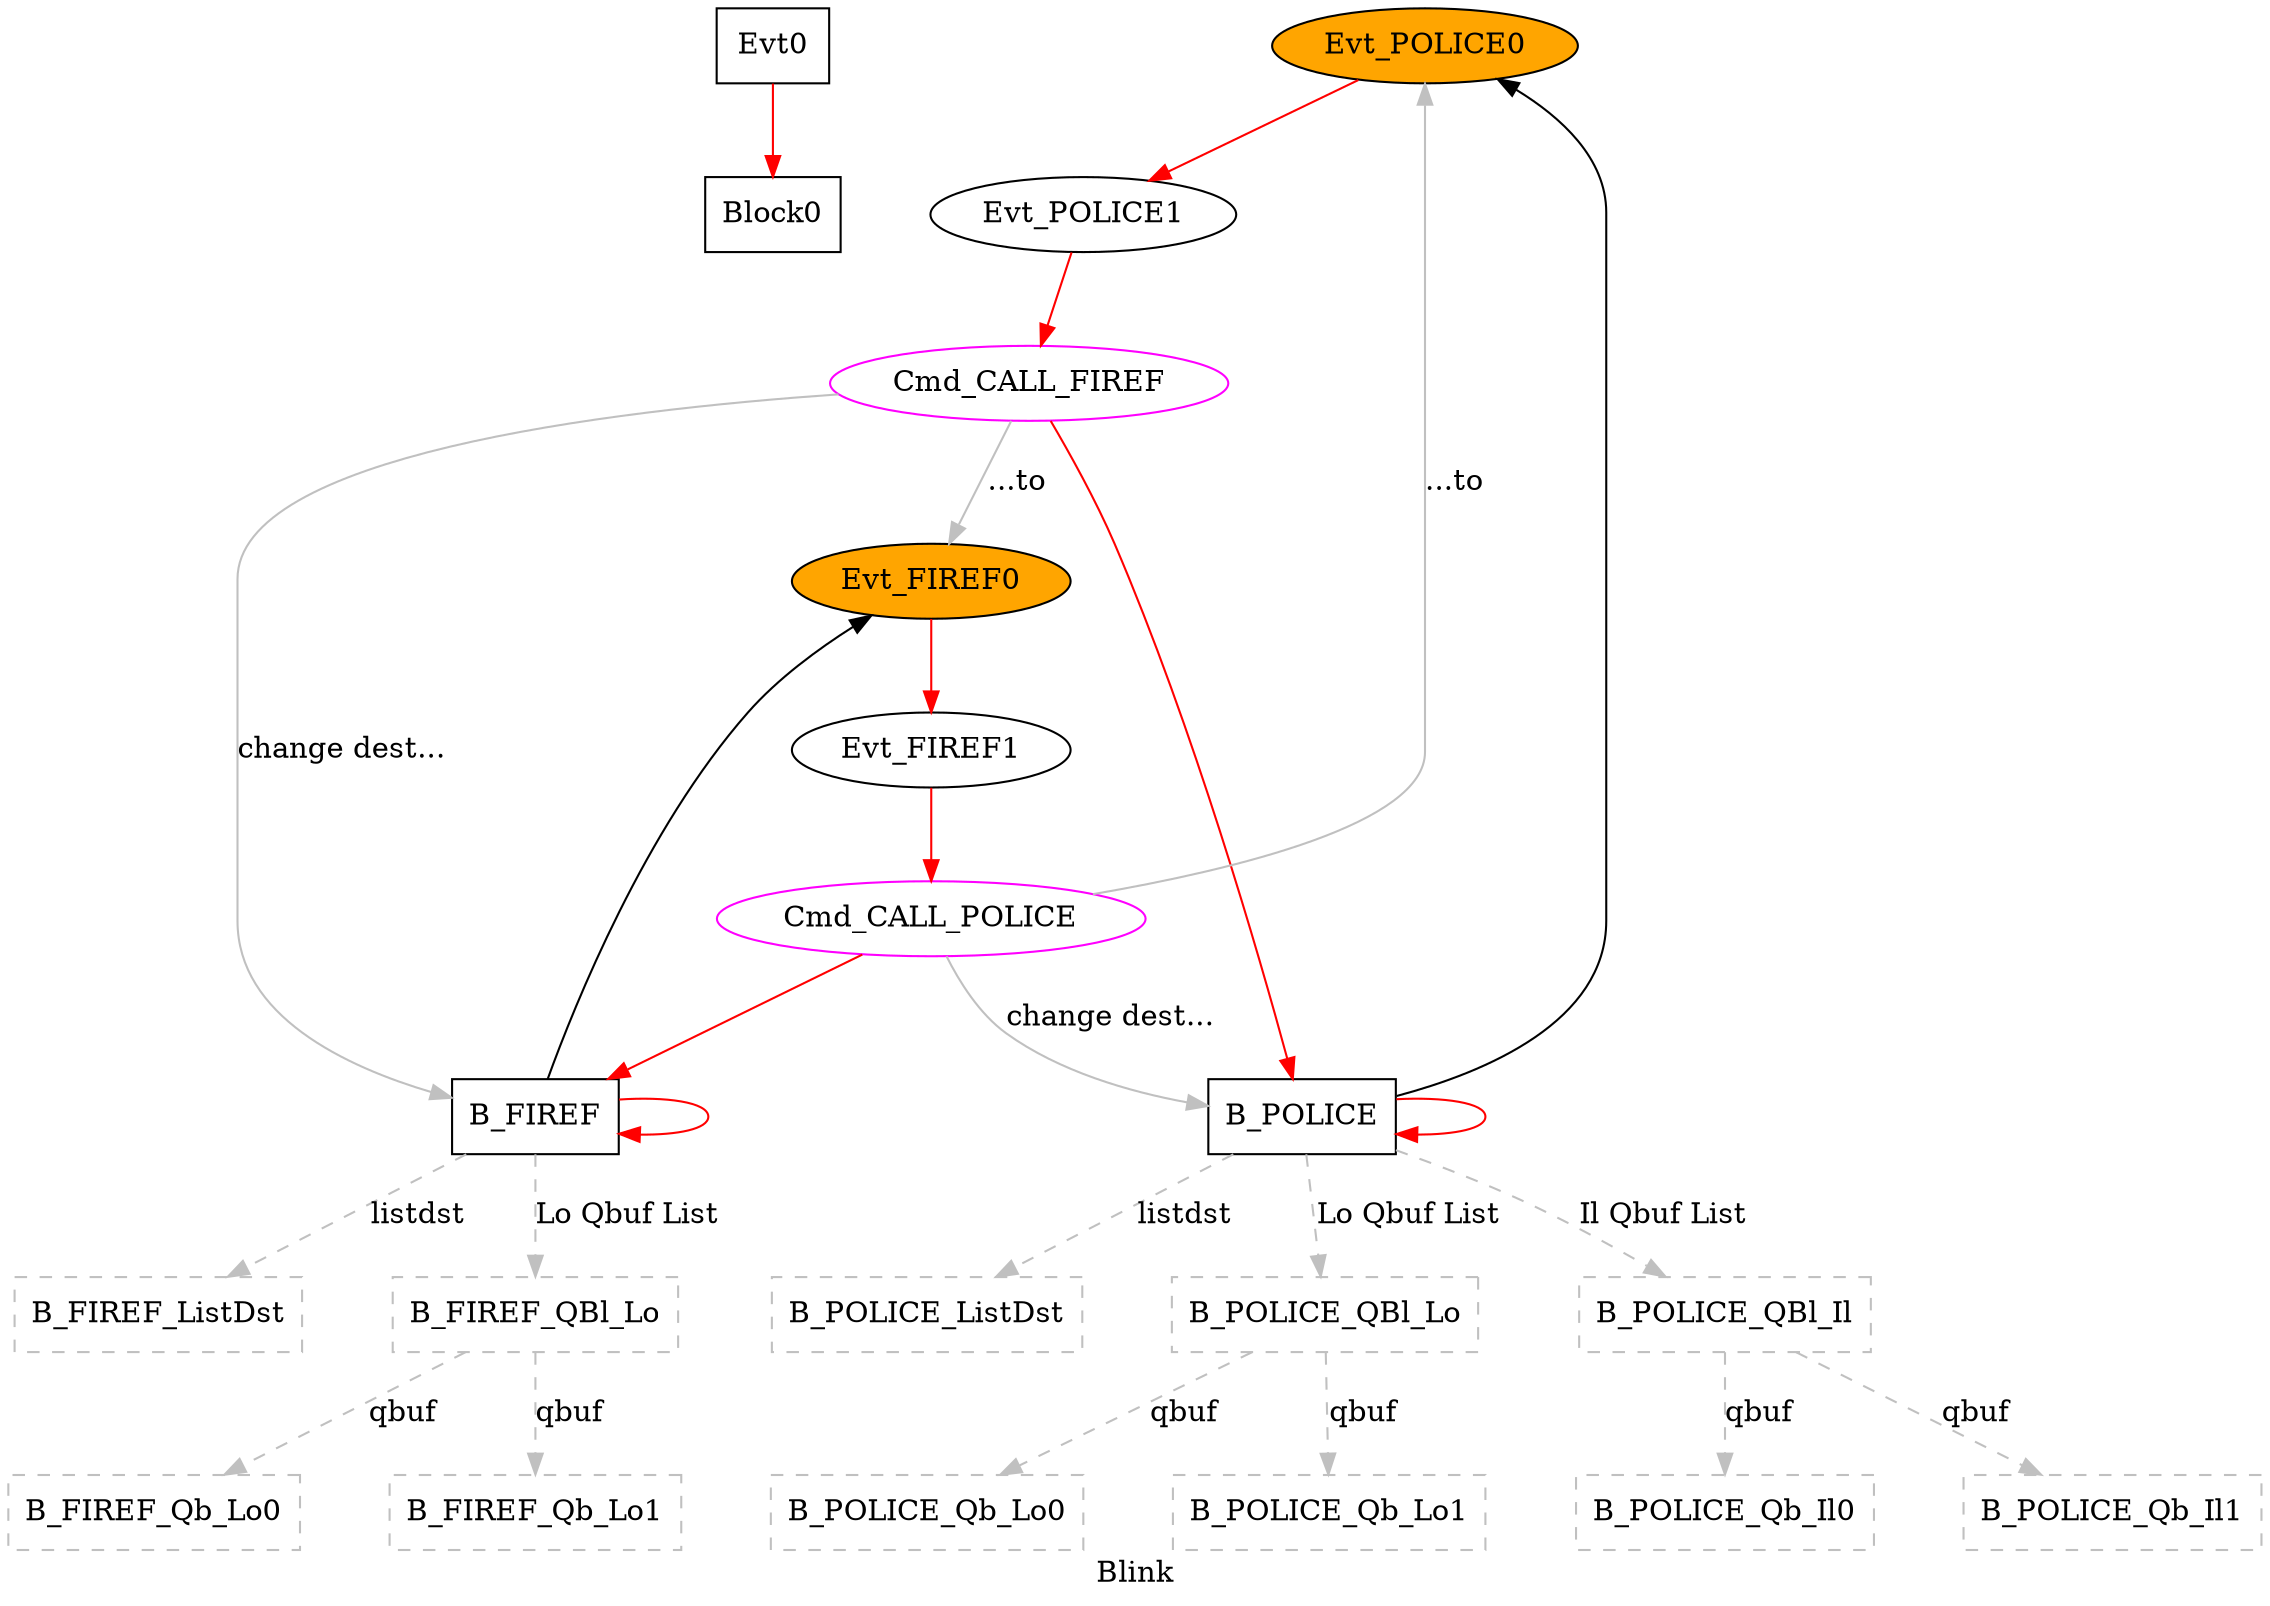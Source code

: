 digraph G {
name = "blink2";
graph [label="Blink", root="Evt_POLICE0", rankdir=TB, nodesep=0.6, mindist=0.6, ranksep=0.6, overlap=false]
node [type=tmsg, shape="rectangle", style="filled", fillcolor="white", color="black", cpu=0 fid=1]
edge [type="defdst", color="red"]
Evt0 [type=tmsg pattern=ping patentry=1 toffs=0 par=1 evtno=1]
Block0 [type=block pattern=ping patexit=1 tperiod=100000]
Evt0 -> Block0

subgraph G0 {
Evt_POLICE0 [type=tmsg, pattern=police toffs=0, patentry=1 evtno="0x110", par="0x123", shape="oval", fillcolor="orange"];
Evt_POLICE1 [type=tmsg, pattern=police toffs=25000000, evtno="0x110", par="0x456", shape="oval"];
Cmd_CALL_FIREF [shape="oval", toffs=50000000, type=flow, pattern=police color="magenta", tvalid=0, qty=1];
B_POLICE [type=block, pattern=police patexit=1 tperiod=100000000];
Evt_POLICE0 -> Evt_POLICE1 -> Cmd_CALL_FIREF -> B_POLICE -> B_POLICE;
B_POLICE -> Evt_POLICE0 [type="altdst", color="black"];

B_POLICE_ListDst [type=listdst, pattern=police color="grey", style=dashed, flags=0];
B_POLICE_QBl_Lo [type=qinfo, pattern=police color="grey", style=dashed, flags=0];
B_POLICE_Qb_Lo0 [type=qbuf, pattern=police color="grey", style=dashed, flags=0];
B_POLICE_Qb_Lo1 [type=qbuf, pattern=police color="grey", style=dashed, flags=0];
B_POLICE->B_POLICE_QBl_Lo [type="priolo", color="grey", style=dashed, label="Lo Qbuf List"];
B_POLICE_QBl_Lo->B_POLICE_Qb_Lo0 [type="meta", color="grey", style=dashed, label=qbuf];
B_POLICE_QBl_Lo->B_POLICE_Qb_Lo1 [type="meta", color="grey", style=dashed, label=qbuf];

B_POLICE_QBl_Il [type=qinfo, pattern=police color="grey", style=dashed, flags=0];
B_POLICE_Qb_Il0 [type=qbuf, pattern=police color="grey", style=dashed, flags=0];
B_POLICE_Qb_Il1 [type=qbuf, pattern=police color="grey", style=dashed, flags=0];
B_POLICE->B_POLICE_QBl_Il [type="prioil", color="grey", style=dashed, label="Il Qbuf List"];
B_POLICE_QBl_Il->B_POLICE_Qb_Il0 [type="meta", color="grey", style=dashed, label=qbuf];
B_POLICE_QBl_Il->B_POLICE_Qb_Il1 [type="meta", color="grey", style=dashed, label=qbuf];
B_POLICE->B_POLICE_ListDst [type="listdst", color="grey", style=dashed, label="listdst"];
color = "none";
label = "Thread 0"
}

subgraph G1 {
Evt_FIREF0 [type=tmsg, pattern=firefighter toffs=0, patentry=1 evtno="0x112", par="0x789", shape="oval", fillcolor="orange"];
Evt_FIREF1 [type=tmsg, pattern=firefighter toffs=50000000, evtno="0x112", par="0xABC", shape="oval"];
Cmd_CALL_POLICE [shape="oval", toffs=100000000, type=flow, pattern=firefighter color="magenta", tvalid=0, qty=1];
B_FIREF [type=block, pattern=firefighter patexit=1 tperiod=200000000];
B_FIREF_ListDst [type=listdst, pattern=firefighter color="grey", style=dashed, flags=0];
B_FIREF_QBl_Lo [type=qinfo, pattern=firefighter color="grey", style=dashed, flags=0];
B_FIREF_Qb_Lo0 [type=qbuf, pattern=firefighter color="grey", style=dashed, flags=0];
B_FIREF_Qb_Lo1 [type=qbuf, pattern=firefighter color="grey", style=dashed, flags=0];
B_FIREF_QBl_Lo->B_FIREF_Qb_Lo0 [type="meta", color="grey", style=dashed, label=qbuf];
B_FIREF_QBl_Lo->B_FIREF_Qb_Lo1 [type="meta", color="grey", style=dashed, label=qbuf];
Evt_FIREF0 -> Evt_FIREF1 -> Cmd_CALL_POLICE -> B_FIREF -> B_FIREF;
B_FIREF -> Evt_FIREF0 [type="altdst", color="black"];
B_FIREF->B_FIREF_QBl_Lo [type="priolo", color="grey", style=dashed, label="Lo Qbuf List"];
B_FIREF->B_FIREF_ListDst [type="listdst", color="grey", style=dashed, label="listdst"];
color = "none";
label = "Thread 1"
}
Cmd_CALL_POLICE -> B_POLICE [type="target", color="grey", label="change dest..."];
Cmd_CALL_POLICE -> Evt_POLICE0 [type="flowdst", color="grey", label="...to"];
Cmd_CALL_FIREF -> B_FIREF [type="target", color="grey", label="change dest..."];
Cmd_CALL_FIREF -> Evt_FIREF0 [type="flowdst", color="grey", label="...to"];
}
